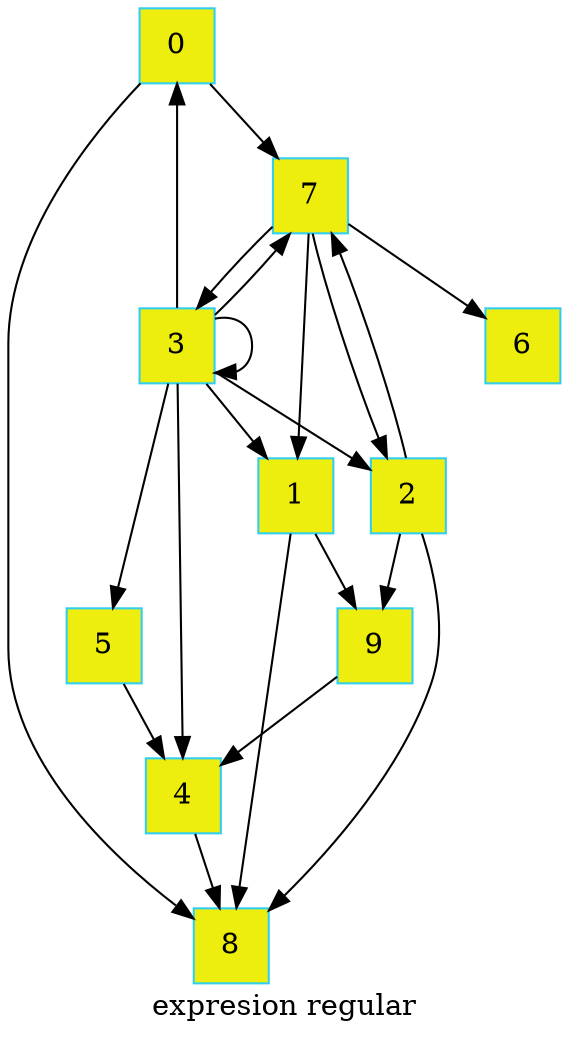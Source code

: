 digraph G
{label="expresion regular"
        node[shape = square]
        node[style = filled]
        node[fillcolor = "#EEEEE"]
        node[color = "#EEEEE"]
        node[color = "#31CEF0"]

0->8
0->7
1->9
1->8
2->9
2->8
2->7
3->7
3->0
3->1
3->2
3->3
3->4
3->5
4->8
5->4
9->4
7->1
7->2
7->3
7->6}